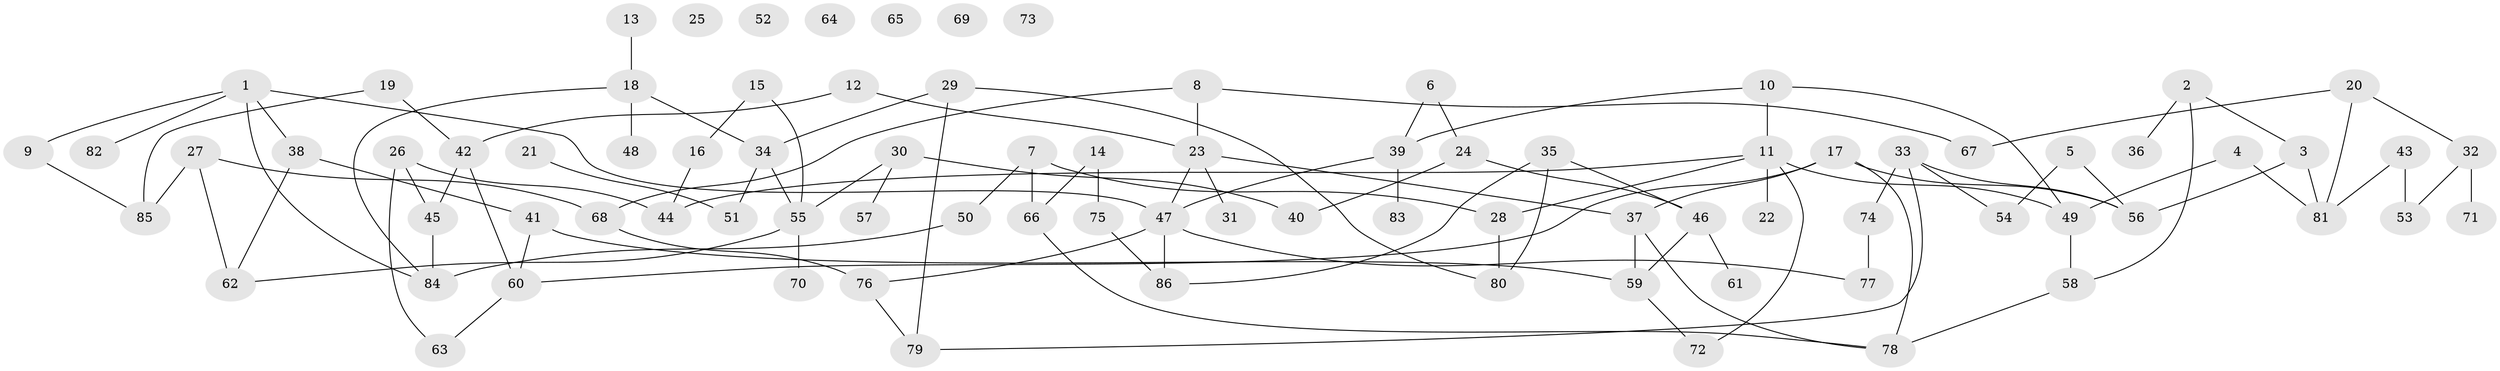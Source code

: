 // coarse degree distribution, {5: 0.07017543859649122, 4: 0.15789473684210525, 3: 0.2982456140350877, 2: 0.12280701754385964, 6: 0.05263157894736842, 1: 0.17543859649122806, 9: 0.017543859649122806, 0: 0.10526315789473684}
// Generated by graph-tools (version 1.1) at 2025/23/03/03/25 07:23:26]
// undirected, 86 vertices, 111 edges
graph export_dot {
graph [start="1"]
  node [color=gray90,style=filled];
  1;
  2;
  3;
  4;
  5;
  6;
  7;
  8;
  9;
  10;
  11;
  12;
  13;
  14;
  15;
  16;
  17;
  18;
  19;
  20;
  21;
  22;
  23;
  24;
  25;
  26;
  27;
  28;
  29;
  30;
  31;
  32;
  33;
  34;
  35;
  36;
  37;
  38;
  39;
  40;
  41;
  42;
  43;
  44;
  45;
  46;
  47;
  48;
  49;
  50;
  51;
  52;
  53;
  54;
  55;
  56;
  57;
  58;
  59;
  60;
  61;
  62;
  63;
  64;
  65;
  66;
  67;
  68;
  69;
  70;
  71;
  72;
  73;
  74;
  75;
  76;
  77;
  78;
  79;
  80;
  81;
  82;
  83;
  84;
  85;
  86;
  1 -- 9;
  1 -- 38;
  1 -- 47;
  1 -- 82;
  1 -- 84;
  2 -- 3;
  2 -- 36;
  2 -- 58;
  3 -- 56;
  3 -- 81;
  4 -- 49;
  4 -- 81;
  5 -- 54;
  5 -- 56;
  6 -- 24;
  6 -- 39;
  7 -- 28;
  7 -- 50;
  7 -- 66;
  8 -- 23;
  8 -- 67;
  8 -- 68;
  9 -- 85;
  10 -- 11;
  10 -- 39;
  10 -- 49;
  11 -- 22;
  11 -- 28;
  11 -- 44;
  11 -- 49;
  11 -- 72;
  12 -- 23;
  12 -- 42;
  13 -- 18;
  14 -- 66;
  14 -- 75;
  15 -- 16;
  15 -- 55;
  16 -- 44;
  17 -- 37;
  17 -- 56;
  17 -- 60;
  17 -- 78;
  18 -- 34;
  18 -- 48;
  18 -- 84;
  19 -- 42;
  19 -- 85;
  20 -- 32;
  20 -- 67;
  20 -- 81;
  21 -- 51;
  23 -- 31;
  23 -- 37;
  23 -- 47;
  24 -- 40;
  24 -- 46;
  26 -- 44;
  26 -- 45;
  26 -- 63;
  27 -- 62;
  27 -- 68;
  27 -- 85;
  28 -- 80;
  29 -- 34;
  29 -- 79;
  29 -- 80;
  30 -- 40;
  30 -- 55;
  30 -- 57;
  32 -- 53;
  32 -- 71;
  33 -- 54;
  33 -- 56;
  33 -- 74;
  33 -- 79;
  34 -- 51;
  34 -- 55;
  35 -- 46;
  35 -- 80;
  35 -- 86;
  37 -- 59;
  37 -- 78;
  38 -- 41;
  38 -- 62;
  39 -- 47;
  39 -- 83;
  41 -- 59;
  41 -- 60;
  42 -- 45;
  42 -- 60;
  43 -- 53;
  43 -- 81;
  45 -- 84;
  46 -- 59;
  46 -- 61;
  47 -- 76;
  47 -- 77;
  47 -- 86;
  49 -- 58;
  50 -- 84;
  55 -- 62;
  55 -- 70;
  58 -- 78;
  59 -- 72;
  60 -- 63;
  66 -- 78;
  68 -- 76;
  74 -- 77;
  75 -- 86;
  76 -- 79;
}

